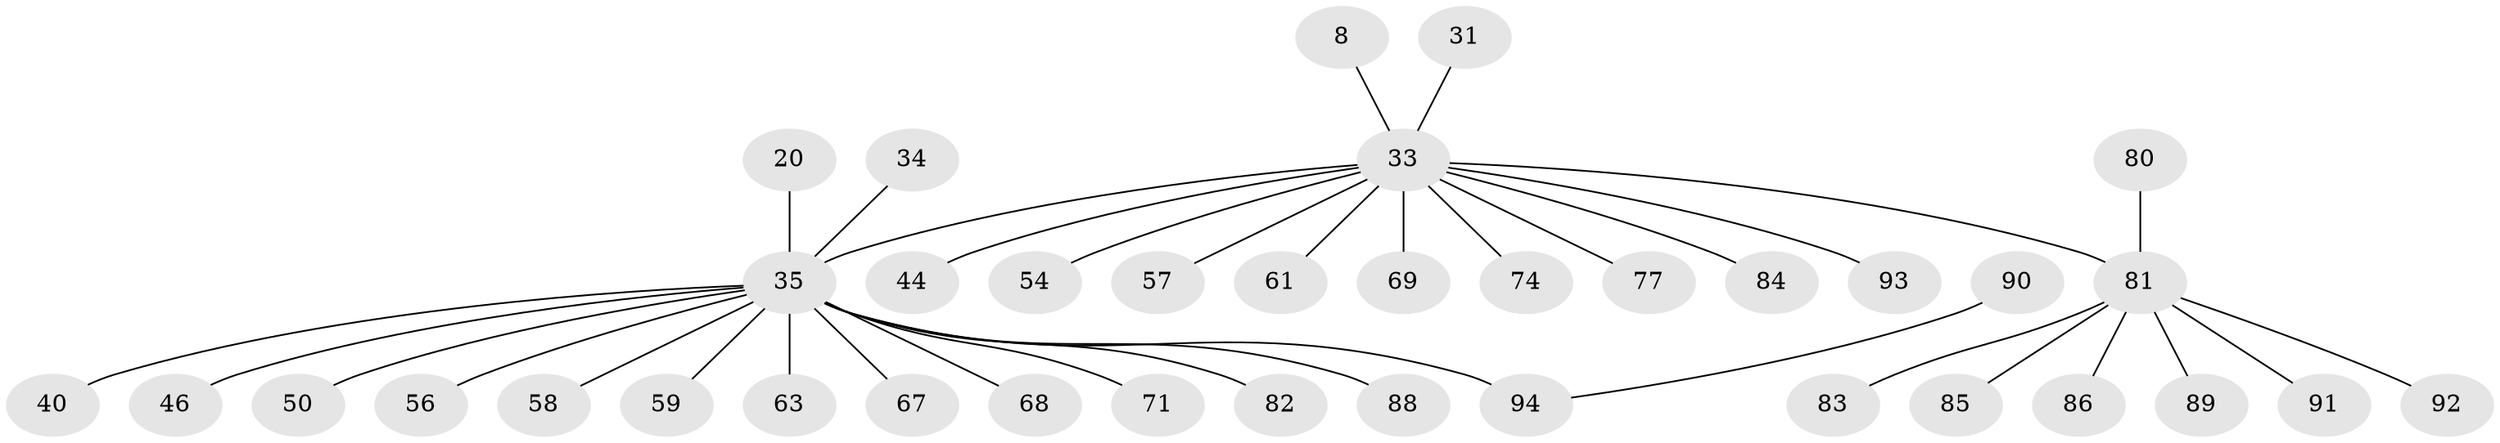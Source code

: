 // original degree distribution, {11: 0.010638297872340425, 9: 0.02127659574468085, 17: 0.010638297872340425, 5: 0.0425531914893617, 1: 0.6595744680851063, 6: 0.02127659574468085, 8: 0.010638297872340425, 2: 0.13829787234042554, 3: 0.0851063829787234}
// Generated by graph-tools (version 1.1) at 2025/50/03/04/25 21:50:27]
// undirected, 37 vertices, 36 edges
graph export_dot {
graph [start="1"]
  node [color=gray90,style=filled];
  8;
  20;
  31;
  33 [super="+1+3"];
  34;
  35 [super="+9+21+25+10+11+22"];
  40;
  44;
  46;
  50;
  54;
  56;
  57 [super="+27"];
  58;
  59;
  61;
  63;
  67;
  68;
  69 [super="+45"];
  71;
  74;
  77 [super="+76"];
  80;
  81 [super="+64+51+15+12+14+30+37+42+49+53+55+60+65+72+75+78+79"];
  82;
  83;
  84;
  85;
  86;
  88;
  89;
  90;
  91;
  92;
  93 [super="+47"];
  94 [super="+87"];
  8 -- 33;
  20 -- 35 [weight=2];
  31 -- 33;
  33 -- 44;
  33 -- 54;
  33 -- 74;
  33 -- 84;
  33 -- 61;
  33 -- 35 [weight=3];
  33 -- 57;
  33 -- 81 [weight=3];
  33 -- 69;
  33 -- 93;
  33 -- 77;
  34 -- 35;
  35 -- 71;
  35 -- 82;
  35 -- 67;
  35 -- 56;
  35 -- 58;
  35 -- 63;
  35 -- 68;
  35 -- 40;
  35 -- 46;
  35 -- 50;
  35 -- 88;
  35 -- 59;
  35 -- 94 [weight=2];
  80 -- 81;
  81 -- 86;
  81 -- 89;
  81 -- 91;
  81 -- 83;
  81 -- 85;
  81 -- 92;
  90 -- 94;
}
